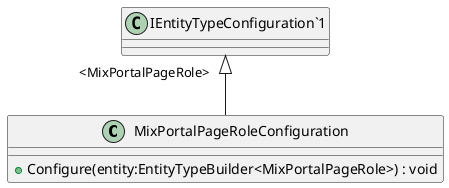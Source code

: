@startuml
class MixPortalPageRoleConfiguration {
    + Configure(entity:EntityTypeBuilder<MixPortalPageRole>) : void
}
"IEntityTypeConfiguration`1" "<MixPortalPageRole>" <|-- MixPortalPageRoleConfiguration
@enduml
